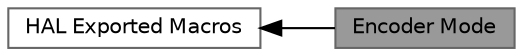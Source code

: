 digraph "Encoder Mode"
{
 // LATEX_PDF_SIZE
  bgcolor="transparent";
  edge [fontname=Helvetica,fontsize=10,labelfontname=Helvetica,labelfontsize=10];
  node [fontname=Helvetica,fontsize=10,shape=box,height=0.2,width=0.4];
  rankdir=LR;
  Node1 [id="Node000001",label="Encoder Mode",height=0.2,width=0.4,color="gray40", fillcolor="grey60", style="filled", fontcolor="black",tooltip=" "];
  Node2 [id="Node000002",label="HAL Exported Macros",height=0.2,width=0.4,color="grey40", fillcolor="white", style="filled",URL="$group___h_a_l___exported___macros.html",tooltip=" "];
  Node2->Node1 [shape=plaintext, dir="back", style="solid"];
}
